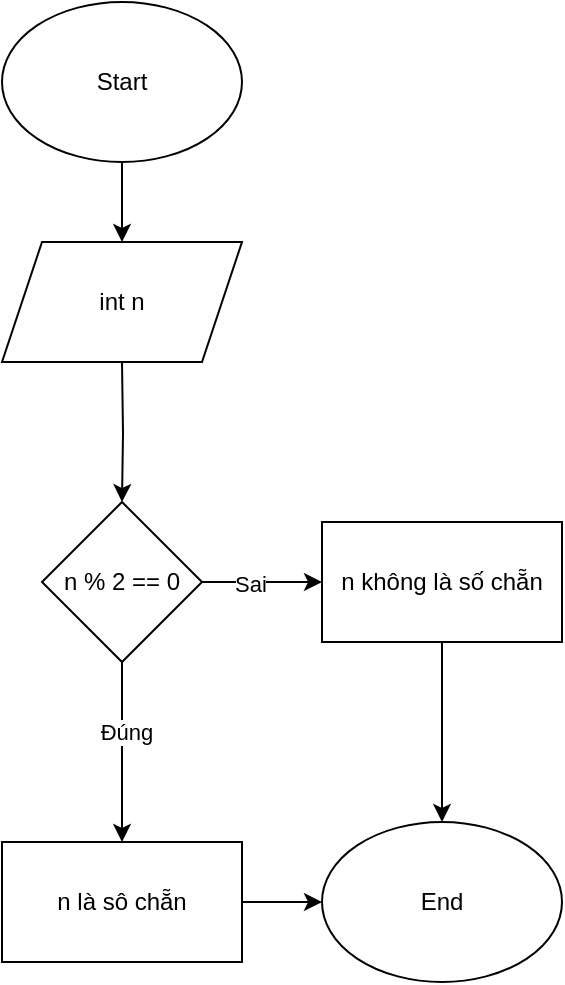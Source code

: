 <mxfile version="25.0.1">
  <diagram name="Trang-1" id="0jZq_rxZSYwqk-serODd">
    <mxGraphModel dx="1050" dy="522" grid="1" gridSize="10" guides="1" tooltips="1" connect="1" arrows="1" fold="1" page="1" pageScale="1" pageWidth="827" pageHeight="1169" math="0" shadow="0">
      <root>
        <mxCell id="0" />
        <mxCell id="1" parent="0" />
        <mxCell id="JTf2KecmUef47sXBKXiD-3" style="edgeStyle=orthogonalEdgeStyle;rounded=0;orthogonalLoop=1;jettySize=auto;html=1;exitX=0.5;exitY=1;exitDx=0;exitDy=0;" parent="1" source="JTf2KecmUef47sXBKXiD-1" edge="1">
          <mxGeometry relative="1" as="geometry">
            <mxPoint x="414" y="140" as="targetPoint" />
          </mxGeometry>
        </mxCell>
        <mxCell id="JTf2KecmUef47sXBKXiD-1" value="Start" style="ellipse;whiteSpace=wrap;html=1;" parent="1" vertex="1">
          <mxGeometry x="354" y="20" width="120" height="80" as="geometry" />
        </mxCell>
        <mxCell id="JTf2KecmUef47sXBKXiD-5" value="" style="edgeStyle=orthogonalEdgeStyle;rounded=0;orthogonalLoop=1;jettySize=auto;html=1;" parent="1" target="JTf2KecmUef47sXBKXiD-4" edge="1">
          <mxGeometry relative="1" as="geometry">
            <mxPoint x="414" y="200" as="sourcePoint" />
          </mxGeometry>
        </mxCell>
        <mxCell id="JTf2KecmUef47sXBKXiD-7" value="" style="edgeStyle=orthogonalEdgeStyle;rounded=0;orthogonalLoop=1;jettySize=auto;html=1;" parent="1" source="JTf2KecmUef47sXBKXiD-4" target="JTf2KecmUef47sXBKXiD-6" edge="1">
          <mxGeometry relative="1" as="geometry" />
        </mxCell>
        <mxCell id="JTf2KecmUef47sXBKXiD-14" value="Đúng" style="edgeLabel;html=1;align=center;verticalAlign=middle;resizable=0;points=[];" parent="JTf2KecmUef47sXBKXiD-7" vertex="1" connectable="0">
          <mxGeometry x="-0.227" y="2" relative="1" as="geometry">
            <mxPoint as="offset" />
          </mxGeometry>
        </mxCell>
        <mxCell id="JTf2KecmUef47sXBKXiD-9" value="" style="edgeStyle=orthogonalEdgeStyle;rounded=0;orthogonalLoop=1;jettySize=auto;html=1;" parent="1" source="JTf2KecmUef47sXBKXiD-4" target="JTf2KecmUef47sXBKXiD-8" edge="1">
          <mxGeometry relative="1" as="geometry" />
        </mxCell>
        <mxCell id="JTf2KecmUef47sXBKXiD-15" value="Sai" style="edgeLabel;html=1;align=center;verticalAlign=middle;resizable=0;points=[];" parent="JTf2KecmUef47sXBKXiD-9" vertex="1" connectable="0">
          <mxGeometry x="-0.207" y="-1" relative="1" as="geometry">
            <mxPoint as="offset" />
          </mxGeometry>
        </mxCell>
        <mxCell id="JTf2KecmUef47sXBKXiD-4" value="n % 2 == 0" style="rhombus;whiteSpace=wrap;html=1;rounded=0;" parent="1" vertex="1">
          <mxGeometry x="374" y="270" width="80" height="80" as="geometry" />
        </mxCell>
        <mxCell id="JTf2KecmUef47sXBKXiD-12" value="" style="edgeStyle=orthogonalEdgeStyle;rounded=0;orthogonalLoop=1;jettySize=auto;html=1;" parent="1" source="JTf2KecmUef47sXBKXiD-6" target="JTf2KecmUef47sXBKXiD-10" edge="1">
          <mxGeometry relative="1" as="geometry" />
        </mxCell>
        <mxCell id="JTf2KecmUef47sXBKXiD-6" value="n là sô chẵn" style="whiteSpace=wrap;html=1;rounded=0;" parent="1" vertex="1">
          <mxGeometry x="354" y="440" width="120" height="60" as="geometry" />
        </mxCell>
        <mxCell id="JTf2KecmUef47sXBKXiD-13" value="" style="edgeStyle=orthogonalEdgeStyle;rounded=0;orthogonalLoop=1;jettySize=auto;html=1;" parent="1" source="JTf2KecmUef47sXBKXiD-8" target="JTf2KecmUef47sXBKXiD-10" edge="1">
          <mxGeometry relative="1" as="geometry" />
        </mxCell>
        <mxCell id="JTf2KecmUef47sXBKXiD-8" value="n không là số chẵn" style="whiteSpace=wrap;html=1;rounded=0;" parent="1" vertex="1">
          <mxGeometry x="514" y="280" width="120" height="60" as="geometry" />
        </mxCell>
        <mxCell id="JTf2KecmUef47sXBKXiD-10" value="End" style="ellipse;whiteSpace=wrap;html=1;" parent="1" vertex="1">
          <mxGeometry x="514" y="430" width="120" height="80" as="geometry" />
        </mxCell>
        <mxCell id="KsEwejasSdX2ZsjH4NVy-1" value="int n" style="shape=parallelogram;perimeter=parallelogramPerimeter;whiteSpace=wrap;html=1;fixedSize=1;" parent="1" vertex="1">
          <mxGeometry x="354" y="140" width="120" height="60" as="geometry" />
        </mxCell>
      </root>
    </mxGraphModel>
  </diagram>
</mxfile>
